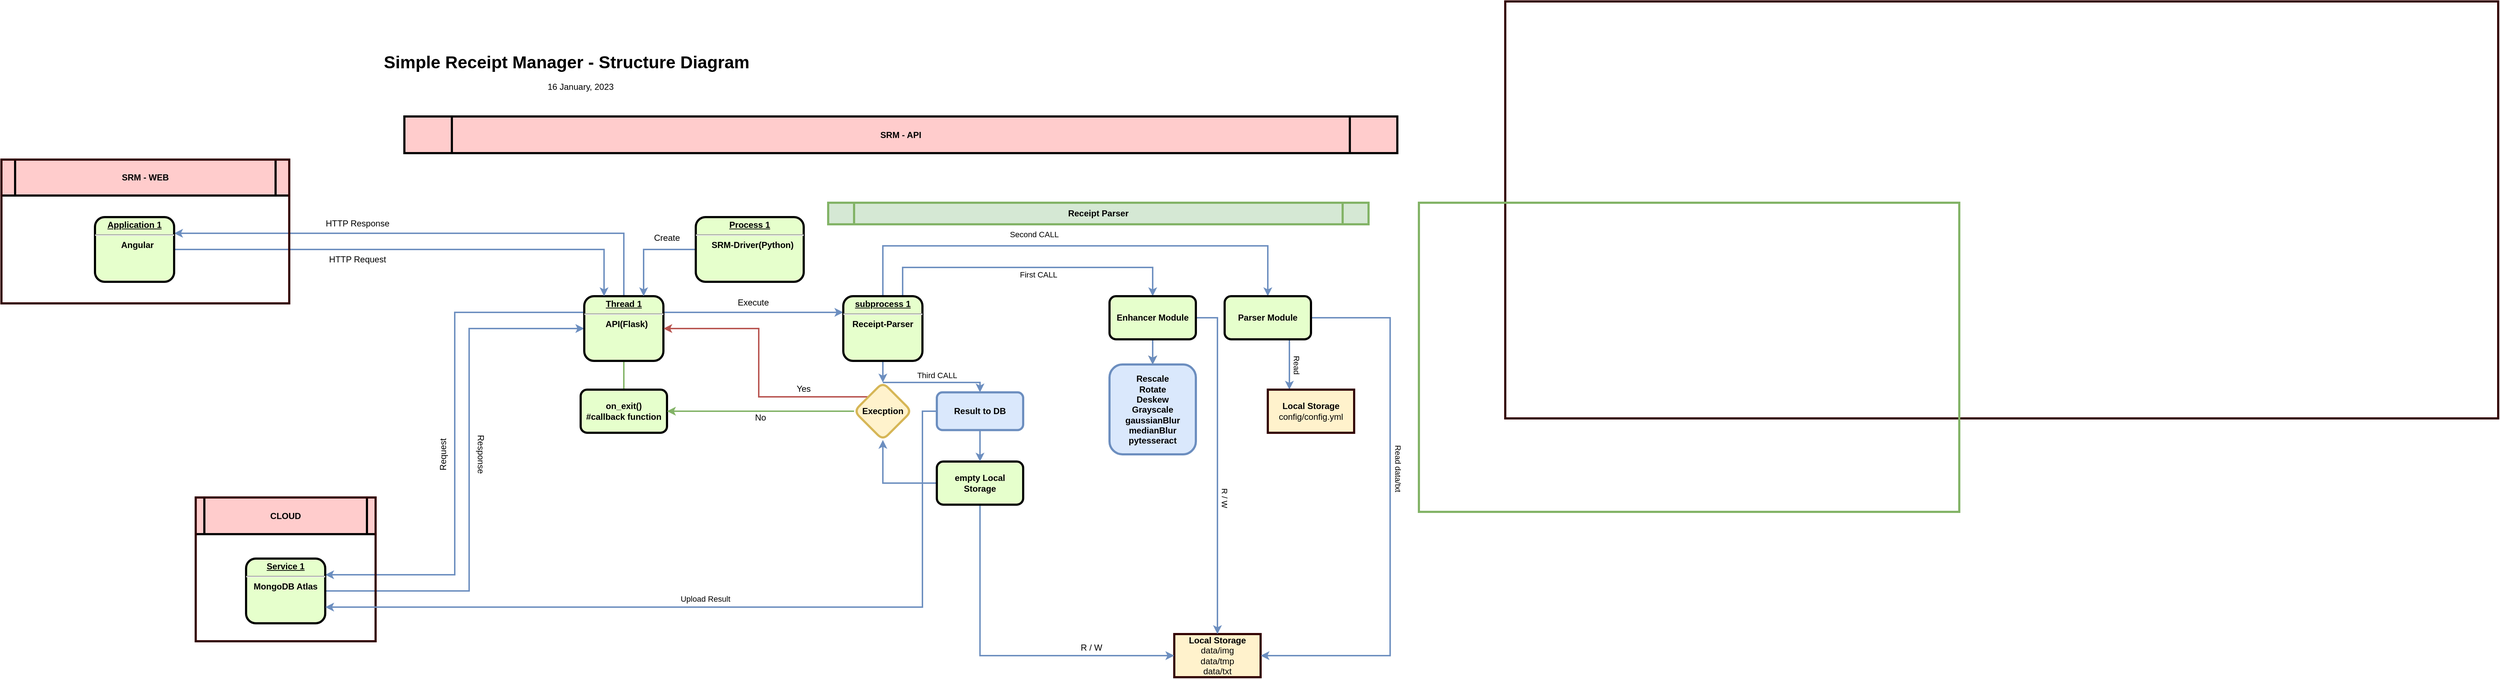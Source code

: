 <mxfile version="20.7.4" type="device"><diagram name="Page-1" id="c7558073-3199-34d8-9f00-42111426c3f3"><mxGraphModel dx="1257" dy="867" grid="1" gridSize="10" guides="1" tooltips="1" connect="1" arrows="1" fold="1" page="1" pageScale="1" pageWidth="1169" pageHeight="827" background="none" math="0" shadow="0"><root><mxCell id="0"/><mxCell id="1" parent="0"/><mxCell id="5" value="SRM - WEB" style="shape=process;whiteSpace=wrap;align=center;verticalAlign=middle;size=0.048;fontStyle=1;strokeWidth=3;fillColor=#FFCCCC" parent="1" vertex="1"><mxGeometry x="20.0" y="390" width="400" height="50" as="geometry"/></mxCell><mxCell id="q2nOmO3v1_4yo8boh6Lj-98" value="SRM - API" style="shape=process;whiteSpace=wrap;align=center;verticalAlign=middle;size=0.048;fontStyle=1;strokeWidth=3;fillColor=#FFCCCC" parent="1" vertex="1"><mxGeometry x="580" y="330" width="1380" height="51" as="geometry"/></mxCell><mxCell id="q2nOmO3v1_4yo8boh6Lj-135" style="edgeStyle=orthogonalEdgeStyle;rounded=0;orthogonalLoop=1;jettySize=auto;html=1;exitX=0.5;exitY=0;exitDx=0;exitDy=0;entryX=1;entryY=0.25;entryDx=0;entryDy=0;strokeWidth=2;fillColor=#dae8fc;strokeColor=#6c8ebf;" parent="1" source="q2nOmO3v1_4yo8boh6Lj-99" target="q2nOmO3v1_4yo8boh6Lj-131" edge="1"><mxGeometry relative="1" as="geometry"/></mxCell><mxCell id="q2nOmO3v1_4yo8boh6Lj-145" style="edgeStyle=orthogonalEdgeStyle;rounded=0;orthogonalLoop=1;jettySize=auto;html=1;exitX=1;exitY=0.25;exitDx=0;exitDy=0;entryX=0;entryY=0.25;entryDx=0;entryDy=0;strokeWidth=2;fillColor=#dae8fc;strokeColor=#6c8ebf;" parent="1" source="q2nOmO3v1_4yo8boh6Lj-99" target="q2nOmO3v1_4yo8boh6Lj-100" edge="1"><mxGeometry relative="1" as="geometry"/></mxCell><mxCell id="q2nOmO3v1_4yo8boh6Lj-148" value="" style="edgeStyle=orthogonalEdgeStyle;rounded=0;orthogonalLoop=1;jettySize=auto;html=1;strokeWidth=2;endArrow=none;endFill=0;fillColor=#d5e8d4;strokeColor=#82b366;" parent="1" source="q2nOmO3v1_4yo8boh6Lj-99" target="q2nOmO3v1_4yo8boh6Lj-147" edge="1"><mxGeometry relative="1" as="geometry"/></mxCell><mxCell id="q2nOmO3v1_4yo8boh6Lj-163" style="edgeStyle=orthogonalEdgeStyle;rounded=0;orthogonalLoop=1;jettySize=auto;html=1;exitX=0;exitY=0.25;exitDx=0;exitDy=0;entryX=1;entryY=0.25;entryDx=0;entryDy=0;strokeWidth=2;endArrow=classic;endFill=1;fillColor=#dae8fc;strokeColor=#6c8ebf;" parent="1" source="q2nOmO3v1_4yo8boh6Lj-99" target="q2nOmO3v1_4yo8boh6Lj-113" edge="1"><mxGeometry relative="1" as="geometry"/></mxCell><mxCell id="q2nOmO3v1_4yo8boh6Lj-164" style="edgeStyle=orthogonalEdgeStyle;rounded=0;orthogonalLoop=1;jettySize=auto;html=1;entryX=1;entryY=0.5;entryDx=0;entryDy=0;strokeWidth=2;endArrow=none;endFill=0;startArrow=classic;startFill=1;fillColor=#dae8fc;strokeColor=#6c8ebf;" parent="1" source="q2nOmO3v1_4yo8boh6Lj-99" target="q2nOmO3v1_4yo8boh6Lj-113" edge="1"><mxGeometry relative="1" as="geometry"><Array as="points"><mxPoint x="670" y="625"/><mxPoint x="670" y="990"/></Array></mxGeometry></mxCell><mxCell id="q2nOmO3v1_4yo8boh6Lj-99" value="&lt;p style=&quot;margin: 0px; margin-top: 4px; text-align: center; text-decoration: underline;&quot;&gt;&lt;strong&gt;Thread 1&lt;br&gt;&lt;/strong&gt;&lt;/p&gt;&lt;hr&gt;&lt;p style=&quot;margin: 0px; margin-left: 8px;&quot;&gt;API(Flask)&lt;/p&gt;" style="verticalAlign=middle;align=center;overflow=fill;fontSize=12;fontFamily=Helvetica;html=1;rounded=1;fontStyle=1;strokeWidth=3;fillColor=#E6FFCC" parent="1" vertex="1"><mxGeometry x="830" y="580" width="110" height="90" as="geometry"/></mxCell><mxCell id="q2nOmO3v1_4yo8boh6Lj-152" value="" style="edgeStyle=orthogonalEdgeStyle;rounded=0;orthogonalLoop=1;jettySize=auto;html=1;strokeWidth=2;endArrow=classic;endFill=1;fillColor=#dae8fc;strokeColor=#6c8ebf;" parent="1" source="q2nOmO3v1_4yo8boh6Lj-100" target="q2nOmO3v1_4yo8boh6Lj-151" edge="1"><mxGeometry relative="1" as="geometry"/></mxCell><mxCell id="q2nOmO3v1_4yo8boh6Lj-186" style="edgeStyle=orthogonalEdgeStyle;rounded=0;orthogonalLoop=1;jettySize=auto;html=1;exitX=0.75;exitY=0;exitDx=0;exitDy=0;entryX=0.5;entryY=0;entryDx=0;entryDy=0;strokeWidth=2;startArrow=none;startFill=0;endArrow=classic;endFill=1;fillColor=#dae8fc;strokeColor=#6c8ebf;" parent="1" source="q2nOmO3v1_4yo8boh6Lj-100" target="q2nOmO3v1_4yo8boh6Lj-175" edge="1"><mxGeometry relative="1" as="geometry"><Array as="points"><mxPoint x="1273" y="540"/><mxPoint x="1620" y="540"/></Array></mxGeometry></mxCell><mxCell id="q2nOmO3v1_4yo8boh6Lj-190" value="First CALL" style="edgeLabel;html=1;align=center;verticalAlign=middle;resizable=0;points=[];" parent="q2nOmO3v1_4yo8boh6Lj-186" vertex="1" connectable="0"><mxGeometry x="0.012" y="-2" relative="1" as="geometry"><mxPoint x="12" y="8" as="offset"/></mxGeometry></mxCell><mxCell id="q2nOmO3v1_4yo8boh6Lj-187" style="edgeStyle=orthogonalEdgeStyle;rounded=0;orthogonalLoop=1;jettySize=auto;html=1;entryX=0.5;entryY=0;entryDx=0;entryDy=0;strokeWidth=2;startArrow=none;startFill=0;endArrow=classic;endFill=1;fillColor=#dae8fc;strokeColor=#6c8ebf;" parent="1" source="q2nOmO3v1_4yo8boh6Lj-100" target="q2nOmO3v1_4yo8boh6Lj-183" edge="1"><mxGeometry relative="1" as="geometry"><Array as="points"><mxPoint x="1245" y="510"/><mxPoint x="1780" y="510"/></Array></mxGeometry></mxCell><mxCell id="q2nOmO3v1_4yo8boh6Lj-100" value="&lt;p style=&quot;margin: 0px; margin-top: 4px; text-align: center; text-decoration: underline;&quot;&gt;&lt;strong&gt;subprocess 1&lt;br&gt;&lt;/strong&gt;&lt;/p&gt;&lt;hr&gt;Receipt-Parser&lt;p style=&quot;margin: 0px; margin-left: 8px;&quot;&gt;&lt;br&gt;&lt;/p&gt;" style="verticalAlign=middle;align=center;overflow=fill;fontSize=12;fontFamily=Helvetica;html=1;rounded=1;fontStyle=1;strokeWidth=3;fillColor=#E6FFCC" parent="1" vertex="1"><mxGeometry x="1190" y="580" width="110" height="90" as="geometry"/></mxCell><mxCell id="q2nOmO3v1_4yo8boh6Lj-134" style="edgeStyle=orthogonalEdgeStyle;rounded=0;orthogonalLoop=1;jettySize=auto;html=1;exitX=0;exitY=0.5;exitDx=0;exitDy=0;entryX=0.75;entryY=0;entryDx=0;entryDy=0;strokeWidth=2;fillColor=#dae8fc;strokeColor=#6c8ebf;" parent="1" source="q2nOmO3v1_4yo8boh6Lj-101" target="q2nOmO3v1_4yo8boh6Lj-99" edge="1"><mxGeometry relative="1" as="geometry"/></mxCell><mxCell id="q2nOmO3v1_4yo8boh6Lj-101" value="&lt;p style=&quot;margin: 0px; margin-top: 4px; text-align: center; text-decoration: underline;&quot;&gt;&lt;strong&gt;Process 1&lt;br&gt;&lt;/strong&gt;&lt;/p&gt;&lt;hr&gt;&lt;p style=&quot;margin: 0px; margin-left: 8px;&quot;&gt;SRM-&lt;span style=&quot;background-color: initial;&quot;&gt;Driver(Python)&lt;/span&gt;&lt;/p&gt;" style="verticalAlign=middle;align=center;overflow=fill;fontSize=12;fontFamily=Helvetica;html=1;rounded=1;fontStyle=1;strokeWidth=3;fillColor=#E6FFCC" parent="1" vertex="1"><mxGeometry x="985" y="470" width="150" height="90" as="geometry"/></mxCell><mxCell id="q2nOmO3v1_4yo8boh6Lj-106" value="Create" style="text;spacingTop=-5;align=center" parent="1" vertex="1"><mxGeometry x="930" y="490.0" width="30" height="20" as="geometry"/></mxCell><mxCell id="q2nOmO3v1_4yo8boh6Lj-111" value="CLOUD" style="shape=process;whiteSpace=wrap;align=center;verticalAlign=middle;size=0.048;fontStyle=1;strokeWidth=3;fillColor=#FFCCCC" parent="1" vertex="1"><mxGeometry x="290" y="860" width="250" height="51" as="geometry"/></mxCell><mxCell id="q2nOmO3v1_4yo8boh6Lj-113" value="&lt;p style=&quot;margin: 0px; margin-top: 4px; text-align: center; text-decoration: underline;&quot;&gt;&lt;strong&gt;Service 1&lt;br&gt;&lt;/strong&gt;&lt;/p&gt;&lt;hr&gt;MongoDB Atlas&lt;p style=&quot;margin: 0px; margin-left: 8px;&quot;&gt;&lt;br&gt;&lt;/p&gt;" style="verticalAlign=middle;align=center;overflow=fill;fontSize=12;fontFamily=Helvetica;html=1;rounded=1;fontStyle=1;strokeWidth=3;fillColor=#E6FFCC" parent="1" vertex="1"><mxGeometry x="360" y="945" width="110" height="90" as="geometry"/></mxCell><mxCell id="q2nOmO3v1_4yo8boh6Lj-120" value="Request" style="text;spacingTop=-5;align=center;rotation=-90;" parent="1" vertex="1"><mxGeometry x="620" y="790.0" width="30" height="20" as="geometry"/></mxCell><mxCell id="q2nOmO3v1_4yo8boh6Lj-121" value="Response" style="text;spacingTop=-5;align=center;rotation=90;" parent="1" vertex="1"><mxGeometry x="670" y="790.0" width="30" height="20" as="geometry"/></mxCell><mxCell id="q2nOmO3v1_4yo8boh6Lj-128" value="Local Storage&lt;br&gt;&lt;span style=&quot;font-weight: normal;&quot;&gt;data/img&lt;br&gt;data/tmp&lt;br&gt;data/txt&lt;/span&gt;" style="whiteSpace=wrap;html=1;fillColor=#fff2cc;rounded=0;fontStyle=1;strokeWidth=3;strokeColor=#330000;" parent="1" vertex="1"><mxGeometry x="1650" y="1050" width="120" height="60" as="geometry"/></mxCell><mxCell id="q2nOmO3v1_4yo8boh6Lj-132" style="edgeStyle=orthogonalEdgeStyle;rounded=0;orthogonalLoop=1;jettySize=auto;html=1;entryX=0.25;entryY=0;entryDx=0;entryDy=0;strokeWidth=2;fillColor=#dae8fc;strokeColor=#6c8ebf;" parent="1" source="q2nOmO3v1_4yo8boh6Lj-131" target="q2nOmO3v1_4yo8boh6Lj-99" edge="1"><mxGeometry relative="1" as="geometry"/></mxCell><mxCell id="q2nOmO3v1_4yo8boh6Lj-131" value="&lt;p style=&quot;margin: 0px; margin-top: 4px; text-align: center; text-decoration: underline;&quot;&gt;&lt;strong&gt;Application 1&lt;br&gt;&lt;/strong&gt;&lt;/p&gt;&lt;hr&gt;&lt;p style=&quot;margin: 0px; margin-left: 8px;&quot;&gt;Angular&lt;/p&gt;" style="verticalAlign=middle;align=center;overflow=fill;fontSize=12;fontFamily=Helvetica;html=1;rounded=1;fontStyle=1;strokeWidth=3;fillColor=#E6FFCC" parent="1" vertex="1"><mxGeometry x="150" y="470" width="110" height="90" as="geometry"/></mxCell><mxCell id="q2nOmO3v1_4yo8boh6Lj-137" value="HTTP Request" style="text;spacingTop=-5;align=center;rotation=0;" parent="1" vertex="1"><mxGeometry x="500" y="520.0" width="30" height="20" as="geometry"/></mxCell><mxCell id="q2nOmO3v1_4yo8boh6Lj-139" value="HTTP Response" style="text;spacingTop=-5;align=center;rotation=0;" parent="1" vertex="1"><mxGeometry x="500" y="470.0" width="30" height="20" as="geometry"/></mxCell><mxCell id="q2nOmO3v1_4yo8boh6Lj-140" value="" style="rounded=0;whiteSpace=wrap;html=1;strokeColor=#330000;strokeWidth=3;fillColor=none;" parent="1" vertex="1"><mxGeometry x="20" y="390" width="400" height="200" as="geometry"/></mxCell><mxCell id="q2nOmO3v1_4yo8boh6Lj-141" value="" style="rounded=0;whiteSpace=wrap;html=1;strokeColor=#330000;strokeWidth=3;fillColor=none;" parent="1" vertex="1"><mxGeometry x="2110" y="170" width="1380" height="580" as="geometry"/></mxCell><mxCell id="q2nOmO3v1_4yo8boh6Lj-142" value="" style="rounded=0;whiteSpace=wrap;html=1;strokeColor=#330000;strokeWidth=3;fillColor=none;" parent="1" vertex="1"><mxGeometry x="290" y="860" width="250" height="200" as="geometry"/></mxCell><mxCell id="q2nOmO3v1_4yo8boh6Lj-143" value="Simple Receipt Manager - Structure Diagram" style="text;strokeColor=none;fillColor=none;html=1;fontSize=24;fontStyle=1;verticalAlign=middle;align=center;rounded=0;strokeWidth=3;" parent="1" vertex="1"><mxGeometry x="515" y="230" width="580" height="50" as="geometry"/></mxCell><mxCell id="q2nOmO3v1_4yo8boh6Lj-144" value="16 January, 2023" style="text;spacingTop=-5;align=center;rotation=0;" parent="1" vertex="1"><mxGeometry x="720" y="280" width="210" height="20" as="geometry"/></mxCell><mxCell id="q2nOmO3v1_4yo8boh6Lj-146" value="Execute" style="text;spacingTop=-5;align=center" parent="1" vertex="1"><mxGeometry x="1050" y="580.0" width="30" height="20" as="geometry"/></mxCell><mxCell id="q2nOmO3v1_4yo8boh6Lj-147" value="on_exit()&lt;br&gt;#callback function" style="whiteSpace=wrap;html=1;fillColor=#E6FFCC;rounded=1;fontStyle=1;strokeWidth=3;" parent="1" vertex="1"><mxGeometry x="825" y="710" width="120" height="60" as="geometry"/></mxCell><mxCell id="q2nOmO3v1_4yo8boh6Lj-156" style="edgeStyle=orthogonalEdgeStyle;rounded=0;orthogonalLoop=1;jettySize=auto;html=1;exitX=0;exitY=0;exitDx=0;exitDy=0;entryX=1;entryY=0.5;entryDx=0;entryDy=0;strokeWidth=2;endArrow=classic;endFill=1;fillColor=#f8cecc;strokeColor=#b85450;" parent="1" source="q2nOmO3v1_4yo8boh6Lj-151" target="q2nOmO3v1_4yo8boh6Lj-99" edge="1"><mxGeometry relative="1" as="geometry"/></mxCell><mxCell id="q2nOmO3v1_4yo8boh6Lj-157" style="edgeStyle=orthogonalEdgeStyle;rounded=0;orthogonalLoop=1;jettySize=auto;html=1;exitX=0;exitY=0.5;exitDx=0;exitDy=0;entryX=1;entryY=0.5;entryDx=0;entryDy=0;strokeWidth=2;endArrow=classic;endFill=1;fillColor=#d5e8d4;strokeColor=#82b366;" parent="1" source="q2nOmO3v1_4yo8boh6Lj-151" target="q2nOmO3v1_4yo8boh6Lj-147" edge="1"><mxGeometry relative="1" as="geometry"/></mxCell><mxCell id="XpoE5LcMATDROXl87Rio-10" style="edgeStyle=orthogonalEdgeStyle;rounded=0;orthogonalLoop=1;jettySize=auto;html=1;exitX=0.5;exitY=0;exitDx=0;exitDy=0;entryX=0.5;entryY=0;entryDx=0;entryDy=0;strokeWidth=2;fillColor=#dae8fc;strokeColor=#6c8ebf;" edge="1" parent="1" source="q2nOmO3v1_4yo8boh6Lj-151" target="XpoE5LcMATDROXl87Rio-9"><mxGeometry relative="1" as="geometry"><Array as="points"><mxPoint x="1380" y="700"/></Array></mxGeometry></mxCell><mxCell id="q2nOmO3v1_4yo8boh6Lj-151" value="Execption" style="rhombus;whiteSpace=wrap;html=1;fillColor=#fff2cc;rounded=1;fontStyle=1;strokeWidth=3;strokeColor=#d6b656;" parent="1" vertex="1"><mxGeometry x="1205" y="700" width="80" height="80" as="geometry"/></mxCell><mxCell id="q2nOmO3v1_4yo8boh6Lj-155" value="Yes" style="text;spacingTop=-5;align=center" parent="1" vertex="1"><mxGeometry x="1120" y="700.0" width="30" height="20" as="geometry"/></mxCell><mxCell id="q2nOmO3v1_4yo8boh6Lj-158" value="No" style="text;spacingTop=-5;align=center" parent="1" vertex="1"><mxGeometry x="1060" y="740.0" width="30" height="20" as="geometry"/></mxCell><mxCell id="XpoE5LcMATDROXl87Rio-19" style="edgeStyle=orthogonalEdgeStyle;rounded=0;orthogonalLoop=1;jettySize=auto;html=1;exitX=0.5;exitY=1;exitDx=0;exitDy=0;entryX=0;entryY=0.5;entryDx=0;entryDy=0;strokeWidth=2;fillColor=#dae8fc;strokeColor=#6c8ebf;" edge="1" parent="1" source="q2nOmO3v1_4yo8boh6Lj-166" target="q2nOmO3v1_4yo8boh6Lj-128"><mxGeometry relative="1" as="geometry"/></mxCell><mxCell id="XpoE5LcMATDROXl87Rio-21" style="edgeStyle=orthogonalEdgeStyle;rounded=0;orthogonalLoop=1;jettySize=auto;html=1;entryX=0.5;entryY=1;entryDx=0;entryDy=0;strokeWidth=2;fillColor=#dae8fc;strokeColor=#6c8ebf;" edge="1" parent="1" source="q2nOmO3v1_4yo8boh6Lj-166" target="q2nOmO3v1_4yo8boh6Lj-151"><mxGeometry relative="1" as="geometry"/></mxCell><mxCell id="q2nOmO3v1_4yo8boh6Lj-166" value="empty Local Storage" style="whiteSpace=wrap;html=1;fillColor=#E6FFCC;rounded=1;fontStyle=1;strokeWidth=3;" parent="1" vertex="1"><mxGeometry x="1320" y="810" width="120" height="60" as="geometry"/></mxCell><mxCell id="q2nOmO3v1_4yo8boh6Lj-169" value="R / W" style="text;spacingTop=-5;align=center" parent="1" vertex="1"><mxGeometry x="1520" y="1060" width="30" height="20" as="geometry"/></mxCell><mxCell id="q2nOmO3v1_4yo8boh6Lj-180" value="" style="edgeStyle=orthogonalEdgeStyle;rounded=0;orthogonalLoop=1;jettySize=auto;html=1;strokeWidth=2;startArrow=none;startFill=0;endArrow=classic;endFill=1;" parent="1" source="q2nOmO3v1_4yo8boh6Lj-175" target="q2nOmO3v1_4yo8boh6Lj-179" edge="1"><mxGeometry relative="1" as="geometry"/></mxCell><mxCell id="q2nOmO3v1_4yo8boh6Lj-203" value="" style="edgeStyle=orthogonalEdgeStyle;rounded=0;orthogonalLoop=1;jettySize=auto;html=1;strokeWidth=2;startArrow=none;startFill=0;endArrow=classic;endFill=1;fillColor=#dae8fc;strokeColor=#6c8ebf;" parent="1" source="q2nOmO3v1_4yo8boh6Lj-175" target="q2nOmO3v1_4yo8boh6Lj-179" edge="1"><mxGeometry relative="1" as="geometry"/></mxCell><mxCell id="XpoE5LcMATDROXl87Rio-6" style="edgeStyle=orthogonalEdgeStyle;rounded=0;orthogonalLoop=1;jettySize=auto;html=1;exitX=1;exitY=0.5;exitDx=0;exitDy=0;entryX=0.5;entryY=0;entryDx=0;entryDy=0;strokeWidth=2;fillColor=#dae8fc;strokeColor=#6c8ebf;" edge="1" parent="1" source="q2nOmO3v1_4yo8boh6Lj-175" target="q2nOmO3v1_4yo8boh6Lj-128"><mxGeometry relative="1" as="geometry"/></mxCell><mxCell id="q2nOmO3v1_4yo8boh6Lj-175" value="Enhancer Module" style="whiteSpace=wrap;html=1;fillColor=#E6FFCC;rounded=1;fontStyle=1;strokeWidth=3;" parent="1" vertex="1"><mxGeometry x="1560" y="580" width="120" height="60" as="geometry"/></mxCell><mxCell id="q2nOmO3v1_4yo8boh6Lj-179" value="Rescale&lt;br&gt;Rotate&lt;br&gt;Deskew&lt;br&gt;Grayscale&lt;br&gt;gaussianBlur&lt;br&gt;medianBlur&lt;br&gt;pytesseract" style="whiteSpace=wrap;html=1;fillColor=#dae8fc;rounded=1;fontStyle=1;strokeWidth=3;strokeColor=#6c8ebf;" parent="1" vertex="1"><mxGeometry x="1560" y="675" width="120" height="125" as="geometry"/></mxCell><mxCell id="q2nOmO3v1_4yo8boh6Lj-197" style="edgeStyle=orthogonalEdgeStyle;rounded=0;orthogonalLoop=1;jettySize=auto;html=1;exitX=0.75;exitY=1;exitDx=0;exitDy=0;entryX=0.25;entryY=0;entryDx=0;entryDy=0;strokeWidth=2;startArrow=none;startFill=0;endArrow=classic;endFill=1;fillColor=#dae8fc;strokeColor=#6c8ebf;" parent="1" source="q2nOmO3v1_4yo8boh6Lj-183" target="q2nOmO3v1_4yo8boh6Lj-193" edge="1"><mxGeometry relative="1" as="geometry"/></mxCell><mxCell id="q2nOmO3v1_4yo8boh6Lj-198" value="Read" style="edgeLabel;html=1;align=center;verticalAlign=middle;resizable=0;points=[];rotation=90;" parent="q2nOmO3v1_4yo8boh6Lj-197" vertex="1" connectable="0"><mxGeometry x="-0.058" relative="1" as="geometry"><mxPoint x="10" y="2" as="offset"/></mxGeometry></mxCell><mxCell id="XpoE5LcMATDROXl87Rio-7" style="edgeStyle=orthogonalEdgeStyle;rounded=0;orthogonalLoop=1;jettySize=auto;html=1;entryX=1;entryY=0.5;entryDx=0;entryDy=0;strokeWidth=2;fillColor=#dae8fc;strokeColor=#6c8ebf;" edge="1" parent="1" source="q2nOmO3v1_4yo8boh6Lj-183" target="q2nOmO3v1_4yo8boh6Lj-128"><mxGeometry relative="1" as="geometry"><Array as="points"><mxPoint x="1950" y="610"/><mxPoint x="1950" y="1080"/></Array></mxGeometry></mxCell><mxCell id="q2nOmO3v1_4yo8boh6Lj-183" value="Parser Module" style="whiteSpace=wrap;html=1;fillColor=#E6FFCC;rounded=1;fontStyle=1;strokeWidth=3;" parent="1" vertex="1"><mxGeometry x="1720" y="580" width="120" height="60" as="geometry"/></mxCell><mxCell id="q2nOmO3v1_4yo8boh6Lj-191" value="Second&amp;nbsp;CALL" style="edgeLabel;html=1;align=center;verticalAlign=middle;resizable=0;points=[];" parent="1" vertex="1" connectable="0"><mxGeometry x="1450" y="490" as="geometry"><mxPoint x="5" y="4" as="offset"/></mxGeometry></mxCell><mxCell id="q2nOmO3v1_4yo8boh6Lj-192" value="Receipt Parser" style="shape=process;whiteSpace=wrap;align=center;verticalAlign=middle;size=0.048;fontStyle=1;strokeWidth=3;fillColor=#d5e8d4;strokeColor=#82b366;" parent="1" vertex="1"><mxGeometry x="1169" y="450" width="751" height="30" as="geometry"/></mxCell><mxCell id="q2nOmO3v1_4yo8boh6Lj-193" value="Local Storage&lt;br&gt;&lt;span style=&quot;font-weight: 400;&quot;&gt;config/config.yml&lt;/span&gt;" style="whiteSpace=wrap;html=1;fillColor=#fff2cc;rounded=0;fontStyle=1;strokeWidth=3;strokeColor=#330000;" parent="1" vertex="1"><mxGeometry x="1780" y="710" width="120" height="60" as="geometry"/></mxCell><mxCell id="q2nOmO3v1_4yo8boh6Lj-201" value="R / W" style="edgeLabel;html=1;align=center;verticalAlign=middle;resizable=0;points=[];rotation=90;" parent="1" vertex="1" connectable="0"><mxGeometry x="1720" y="860" as="geometry"/></mxCell><mxCell id="q2nOmO3v1_4yo8boh6Lj-204" value="" style="rounded=0;whiteSpace=wrap;html=1;strokeColor=#82b366;strokeWidth=3;fillColor=none;" parent="1" vertex="1"><mxGeometry x="1990" y="450" width="751" height="430" as="geometry"/></mxCell><mxCell id="XpoE5LcMATDROXl87Rio-8" value="Read data/txt" style="edgeLabel;html=1;align=center;verticalAlign=middle;resizable=0;points=[];rotation=90;" vertex="1" connectable="0" parent="1"><mxGeometry x="1960" y="827" as="geometry"><mxPoint x="-8" y="-1.0" as="offset"/></mxGeometry></mxCell><mxCell id="XpoE5LcMATDROXl87Rio-13" style="edgeStyle=orthogonalEdgeStyle;rounded=0;orthogonalLoop=1;jettySize=auto;html=1;exitX=0;exitY=0.5;exitDx=0;exitDy=0;entryX=1;entryY=0.75;entryDx=0;entryDy=0;strokeWidth=2;fillColor=#dae8fc;strokeColor=#6c8ebf;" edge="1" parent="1" source="XpoE5LcMATDROXl87Rio-9" target="q2nOmO3v1_4yo8boh6Lj-113"><mxGeometry relative="1" as="geometry"><Array as="points"><mxPoint x="1300" y="740"/><mxPoint x="1300" y="1012"/></Array></mxGeometry></mxCell><mxCell id="XpoE5LcMATDROXl87Rio-14" value="Upload Result" style="edgeLabel;html=1;align=center;verticalAlign=middle;resizable=0;points=[];" vertex="1" connectable="0" parent="XpoE5LcMATDROXl87Rio-13"><mxGeometry x="0.06" y="1" relative="1" as="geometry"><mxPoint y="-13" as="offset"/></mxGeometry></mxCell><mxCell id="XpoE5LcMATDROXl87Rio-20" style="edgeStyle=orthogonalEdgeStyle;rounded=0;orthogonalLoop=1;jettySize=auto;html=1;exitX=0.5;exitY=1;exitDx=0;exitDy=0;strokeWidth=2;fillColor=#dae8fc;strokeColor=#6c8ebf;" edge="1" parent="1" source="XpoE5LcMATDROXl87Rio-9" target="q2nOmO3v1_4yo8boh6Lj-166"><mxGeometry relative="1" as="geometry"/></mxCell><mxCell id="XpoE5LcMATDROXl87Rio-9" value="Result to DB" style="whiteSpace=wrap;html=1;fillColor=#dae8fc;rounded=1;fontStyle=1;strokeWidth=3;strokeColor=#6c8ebf;" vertex="1" parent="1"><mxGeometry x="1320" y="713.75" width="120" height="52.5" as="geometry"/></mxCell><mxCell id="XpoE5LcMATDROXl87Rio-22" value="Third CALL" style="edgeLabel;html=1;align=center;verticalAlign=middle;resizable=0;points=[];" vertex="1" connectable="0" parent="1"><mxGeometry x="1320.003" y="689.997" as="geometry"/></mxCell></root></mxGraphModel></diagram></mxfile>